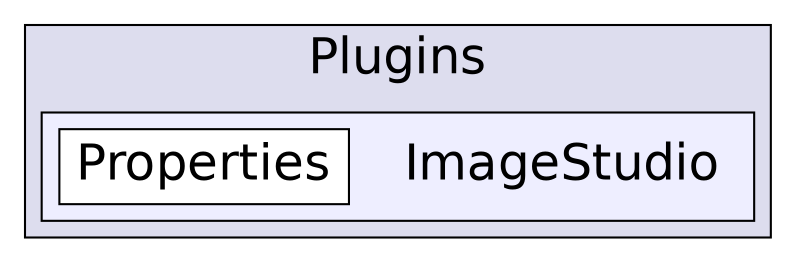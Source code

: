 digraph "C:/Users/nathanael/Documents/resizer/Plugins/ImageStudio" {
  compound=true
  node [ fontsize="24", fontname="Helvetica"];
  edge [ labelfontsize="24", labelfontname="Helvetica"];
  subgraph clusterdir_0b4eaef40a1fe20bedafe9e8e719ce66 {
    graph [ bgcolor="#ddddee", pencolor="black", label="Plugins" fontname="Helvetica", fontsize="24", URL="dir_0b4eaef40a1fe20bedafe9e8e719ce66.html"]
  subgraph clusterdir_ba34324b60bc0dae70de3128ba42495d {
    graph [ bgcolor="#eeeeff", pencolor="black", label="" URL="dir_ba34324b60bc0dae70de3128ba42495d.html"];
    dir_ba34324b60bc0dae70de3128ba42495d [shape=plaintext label="ImageStudio"];
    dir_823c4896abc5fa5bb9556d0b41ffd9ff [shape=box label="Properties" color="black" fillcolor="white" style="filled" URL="dir_823c4896abc5fa5bb9556d0b41ffd9ff.html"];
  }
  }
}
